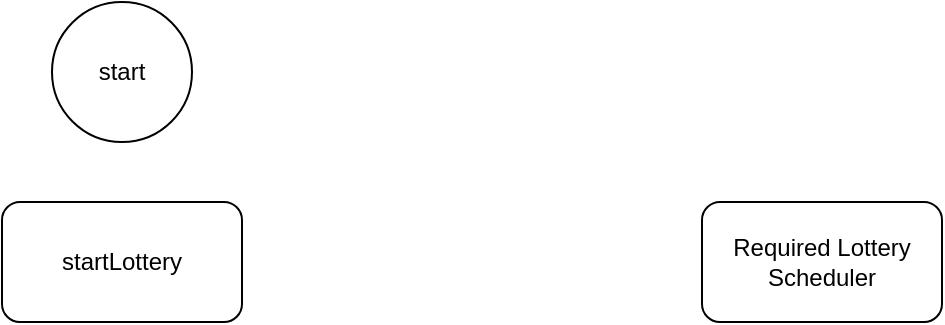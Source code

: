 <mxfile version="15.5.4" type="embed"><diagram id="pHWPfcuUHNIRXZaDgQ7I" name="Page-1"><mxGraphModel dx="1287" dy="733" grid="1" gridSize="10" guides="1" tooltips="1" connect="1" arrows="1" fold="1" page="1" pageScale="1" pageWidth="850" pageHeight="1100" math="0" shadow="0"><root><mxCell id="0"/><mxCell id="1" parent="0"/><mxCell id="2" value="start" style="ellipse;whiteSpace=wrap;html=1;" vertex="1" parent="1"><mxGeometry x="65" y="20" width="70" height="70" as="geometry"/></mxCell><mxCell id="3" value="startLottery" style="rounded=1;whiteSpace=wrap;html=1;" vertex="1" parent="1"><mxGeometry x="40" y="120" width="120" height="60" as="geometry"/></mxCell><mxCell id="4" value="Required Lottery Scheduler" style="rounded=1;whiteSpace=wrap;html=1;" vertex="1" parent="1"><mxGeometry x="390" y="120" width="120" height="60" as="geometry"/></mxCell></root></mxGraphModel></diagram></mxfile>